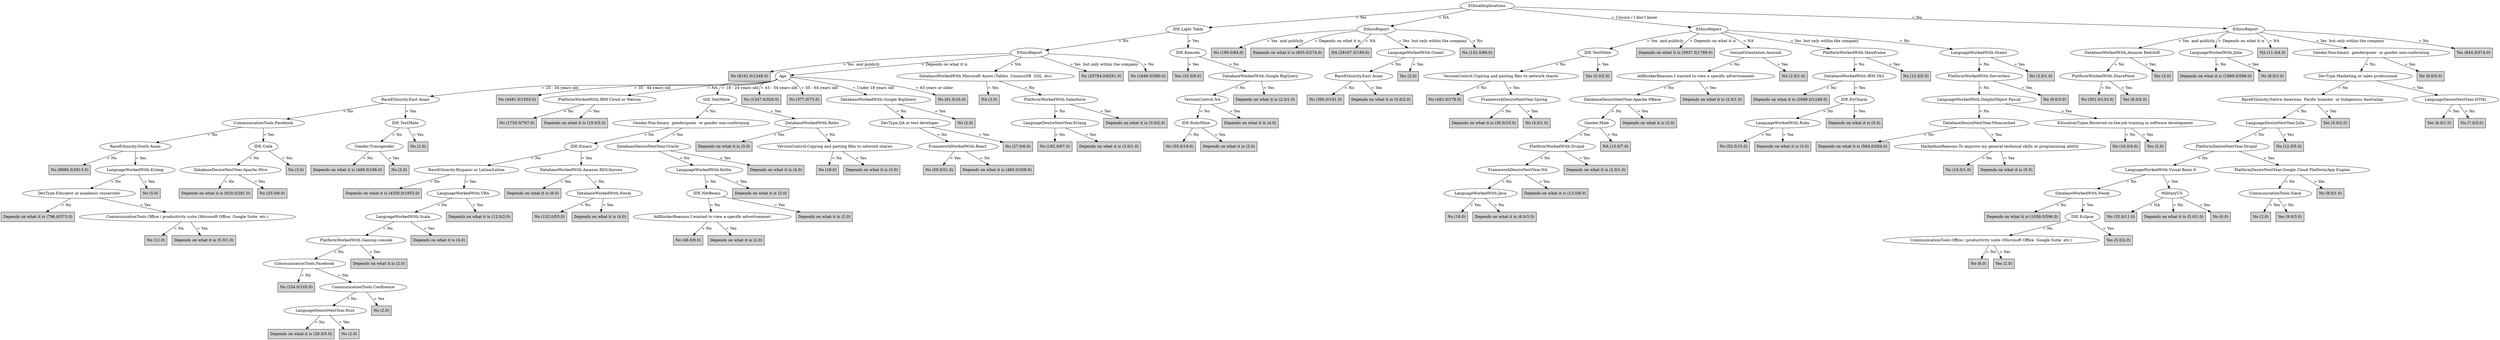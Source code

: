 digraph J48Tree {
N0 [label="EthicalImplications" ]
N0->N1 [label="= Yes"]
N1 [label="IDE.Light Table" ]
N1->N2 [label="= No"]
N2 [label="EthicsReport" ]
N2->N3 [label="= Yes  and publicly"]
N3 [label="No (8161.0/1249.0)" shape=box style=filled ]
N2->N4 [label="= Depends on what it is"]
N4 [label="Age" ]
N4->N5 [label="= 25 - 34 years old"]
N5 [label="RaceEthnicity.East Asian" ]
N5->N6 [label="= No"]
N6 [label="CommunicationTools.Facebook" ]
N6->N7 [label="= No"]
N7 [label="RaceEthnicity.South Asian" ]
N7->N8 [label="= No"]
N8 [label="No (8886.0/3913.0)" shape=box style=filled ]
N7->N9 [label="= Yes"]
N9 [label="LanguageWorkedWith.Erlang" ]
N9->N10 [label="= No"]
N10 [label="DevType.Educator or academic researcher" ]
N10->N11 [label="= No"]
N11 [label="Depends on what it is (796.0/373.0)" shape=box style=filled ]
N10->N12 [label="= Yes"]
N12 [label="CommunicationTools.Office / productivity suite (Microsoft Office  Google Suite  etc.)" ]
N12->N13 [label="= No"]
N13 [label="No (12.0)" shape=box style=filled ]
N12->N14 [label="= Yes"]
N14 [label="Depends on what it is (5.0/1.0)" shape=box style=filled ]
N9->N15 [label="= Yes"]
N15 [label="No (5.0)" shape=box style=filled ]
N6->N16 [label="= Yes"]
N16 [label="IDE.Coda" ]
N16->N17 [label="= No"]
N17 [label="DatabaseDesireNextYear.Apache Hive" ]
N17->N18 [label="= No"]
N18 [label="Depends on what it is (620.0/281.0)" shape=box style=filled ]
N17->N19 [label="= Yes"]
N19 [label="No (20.0/6.0)" shape=box style=filled ]
N16->N20 [label="= Yes"]
N20 [label="No (3.0)" shape=box style=filled ]
N5->N21 [label="= Yes"]
N21 [label="IDE.TextMate" ]
N21->N22 [label="= No"]
N22 [label="Gender.Transgender" ]
N22->N23 [label="= No"]
N23 [label="Depends on what it is (469.0/196.0)" shape=box style=filled ]
N22->N24 [label="= Yes"]
N24 [label="No (2.0)" shape=box style=filled ]
N21->N25 [label="= Yes"]
N25 [label="No (2.0)" shape=box style=filled ]
N4->N26 [label="= 35 - 44 years old"]
N26 [label="No (4491.0/1503.0)" shape=box style=filled ]
N4->N27 [label="= NA"]
N27 [label="PlatformWorkedWith.IBM Cloud or Watson" ]
N27->N28 [label="= No"]
N28 [label="No (1750.0/767.0)" shape=box style=filled ]
N27->N29 [label="= Yes"]
N29 [label="Depends on what it is (19.0/5.0)" shape=box style=filled ]
N4->N30 [label="= 18 - 24 years old"]
N30 [label="IDE.TextMate" ]
N30->N31 [label="= No"]
N31 [label="Gender.Non-binary  genderqueer  or gender non-conforming" ]
N31->N32 [label="= No"]
N32 [label="IDE.Emacs" ]
N32->N33 [label="= No"]
N33 [label="RaceEthnicity.Hispanic or Latino/Latina" ]
N33->N34 [label="= No"]
N34 [label="Depends on what it is (4350.0/1953.0)" shape=box style=filled ]
N33->N35 [label="= Yes"]
N35 [label="LanguageWorkedWith.VBA" ]
N35->N36 [label="= No"]
N36 [label="LanguageWorkedWith.Scala" ]
N36->N37 [label="= No"]
N37 [label="PlatformWorkedWith.Gaming console" ]
N37->N38 [label="= No"]
N38 [label="CommunicationTools.Facebook" ]
N38->N39 [label="= No"]
N39 [label="No (254.0/105.0)" shape=box style=filled ]
N38->N40 [label="= Yes"]
N40 [label="CommunicationTools.Confluence" ]
N40->N41 [label="= No"]
N41 [label="LanguageDesireNextYear.Rust" ]
N41->N42 [label="= No"]
N42 [label="Depends on what it is (26.0/5.0)" shape=box style=filled ]
N41->N43 [label="= Yes"]
N43 [label="No (2.0)" shape=box style=filled ]
N40->N44 [label="= Yes"]
N44 [label="No (2.0)" shape=box style=filled ]
N37->N45 [label="= Yes"]
N45 [label="Depends on what it is (2.0)" shape=box style=filled ]
N36->N46 [label="= Yes"]
N46 [label="Depends on what it is (4.0)" shape=box style=filled ]
N35->N47 [label="= Yes"]
N47 [label="Depends on what it is (12.0/2.0)" shape=box style=filled ]
N32->N48 [label="= Yes"]
N48 [label="DatabaseWorkedWith.Amazon RDS/Aurora" ]
N48->N49 [label="= Yes"]
N49 [label="Depends on what it is (6.0)" shape=box style=filled ]
N48->N50 [label="= No"]
N50 [label="DatabaseWorkedWith.Neo4j" ]
N50->N51 [label="= No"]
N51 [label="No (152.0/55.0)" shape=box style=filled ]
N50->N52 [label="= Yes"]
N52 [label="Depends on what it is (4.0)" shape=box style=filled ]
N31->N53 [label="= Yes"]
N53 [label="DatabaseDesireNextYear.Oracle" ]
N53->N54 [label="= No"]
N54 [label="LanguageWorkedWith.Kotlin" ]
N54->N55 [label="= No"]
N55 [label="IDE.NetBeans" ]
N55->N56 [label="= No"]
N56 [label="AdBlockerReasons.I wanted to view a specific advertisement" ]
N56->N57 [label="= No"]
N57 [label="No (48.0/9.0)" shape=box style=filled ]
N56->N58 [label="= Yes"]
N58 [label="Depends on what it is (2.0)" shape=box style=filled ]
N55->N59 [label="= Yes"]
N59 [label="Depends on what it is (2.0)" shape=box style=filled ]
N54->N60 [label="= Yes"]
N60 [label="Depends on what it is (2.0)" shape=box style=filled ]
N53->N61 [label="= Yes"]
N61 [label="Depends on what it is (4.0)" shape=box style=filled ]
N30->N62 [label="= Yes"]
N62 [label="DatabaseWorkedWith.Redis" ]
N62->N63 [label="= Yes"]
N63 [label="Depends on what it is (3.0)" shape=box style=filled ]
N62->N64 [label="= No"]
N64 [label="VersionControl.Copying and pasting files to network shares" ]
N64->N65 [label="= No"]
N65 [label="No (18.0)" shape=box style=filled ]
N64->N66 [label="= Yes"]
N66 [label="Depends on what it is (3.0)" shape=box style=filled ]
N4->N67 [label="= 45 - 54 years old"]
N67 [label="No (1347.0/329.0)" shape=box style=filled ]
N4->N68 [label="= 55 - 64 years old"]
N68 [label="No (377.0/73.0)" shape=box style=filled ]
N4->N69 [label="= Under 18 years old"]
N69 [label="DatabaseWorkedWith.Google BigQuery" ]
N69->N70 [label="= No"]
N70 [label="DevType.QA or test developer" ]
N70->N71 [label="= No"]
N71 [label="FrameworkWorkedWith.React" ]
N71->N72 [label="= Yes"]
N72 [label="No (59.0/21.0)" shape=box style=filled ]
N71->N73 [label="= No"]
N73 [label="Depends on what it is (460.0/208.0)" shape=box style=filled ]
N70->N74 [label="= Yes"]
N74 [label="No (27.0/6.0)" shape=box style=filled ]
N69->N75 [label="= Yes"]
N75 [label="No (2.0)" shape=box style=filled ]
N4->N76 [label="= 65 years or older"]
N76 [label="No (61.0/16.0)" shape=box style=filled ]
N2->N77 [label="= NA"]
N77 [label="DatabaseWorkedWith.Microsoft Azure (Tables  CosmosDB  SQL  etc)" ]
N77->N78 [label="= Yes"]
N78 [label="NA (3.0)" shape=box style=filled ]
N77->N79 [label="= No"]
N79 [label="PlatformWorkedWith.Salesforce" ]
N79->N80 [label="= No"]
N80 [label="LanguageDesireNextYear.Erlang" ]
N80->N81 [label="= No"]
N81 [label="No (182.0/67.0)" shape=box style=filled ]
N80->N82 [label="= Yes"]
N82 [label="Depends on what it is (3.0/1.0)" shape=box style=filled ]
N79->N83 [label="= Yes"]
N83 [label="Depends on what it is (3.0/2.0)" shape=box style=filled ]
N2->N84 [label="= Yes  but only within the company"]
N84 [label="No (20794.0/6291.0)" shape=box style=filled ]
N2->N85 [label="= No"]
N85 [label="No (1649.0/580.0)" shape=box style=filled ]
N1->N86 [label="= Yes"]
N86 [label="IDE.Komodo" ]
N86->N87 [label="= Yes"]
N87 [label="Yes (33.0/9.0)" shape=box style=filled ]
N86->N88 [label="= No"]
N88 [label="DatabaseWorkedWith.Google BigQuery" ]
N88->N89 [label="= No"]
N89 [label="VersionControl.NA" ]
N89->N90 [label="= No"]
N90 [label="IDE.RubyMine" ]
N90->N91 [label="= No"]
N91 [label="No (55.0/18.0)" shape=box style=filled ]
N90->N92 [label="= Yes"]
N92 [label="Depends on what it is (2.0)" shape=box style=filled ]
N89->N93 [label="= Yes"]
N93 [label="Depends on what it is (4.0)" shape=box style=filled ]
N88->N94 [label="= Yes"]
N94 [label="Depends on what it is (2.0/1.0)" shape=box style=filled ]
N0->N95 [label="= NA"]
N95 [label="EthicsReport" ]
N95->N96 [label="= Yes  and publicly"]
N96 [label="No (180.0/84.0)" shape=box style=filled ]
N95->N97 [label="= Depends on what it is"]
N97 [label="Depends on what it is (655.0/274.0)" shape=box style=filled ]
N95->N98 [label="= NA"]
N98 [label="NA (28167.0/189.0)" shape=box style=filled ]
N95->N99 [label="= Yes  but only within the company"]
N99 [label="LanguageWorkedWith.Ocaml" ]
N99->N100 [label="= No"]
N100 [label="RaceEthnicity.East Asian" ]
N100->N101 [label="= No"]
N101 [label="No (395.0/161.0)" shape=box style=filled ]
N100->N102 [label="= Yes"]
N102 [label="Depends on what it is (5.0/2.0)" shape=box style=filled ]
N99->N103 [label="= Yes"]
N103 [label="Yes (2.0)" shape=box style=filled ]
N95->N104 [label="= No"]
N104 [label="No (142.0/66.0)" shape=box style=filled ]
N0->N105 [label="= Unsure / I don\'t know"]
N105 [label="EthicsReport" ]
N105->N106 [label="= Yes  and publicly"]
N106 [label="IDE.TextMate" ]
N106->N107 [label="= No"]
N107 [label="VersionControl.Copying and pasting files to network shares" ]
N107->N108 [label="= No"]
N108 [label="No (482.0/178.0)" shape=box style=filled ]
N107->N109 [label="= Yes"]
N109 [label="FrameworkDesireNextYear.Spring" ]
N109->N110 [label="= No"]
N110 [label="Depends on what it is (30.0/10.0)" shape=box style=filled ]
N109->N111 [label="= Yes"]
N111 [label="No (4.0/1.0)" shape=box style=filled ]
N106->N112 [label="= Yes"]
N112 [label="Yes (5.0/2.0)" shape=box style=filled ]
N105->N113 [label="= Depends on what it is"]
N113 [label="Depends on what it is (5937.0/1789.0)" shape=box style=filled ]
N105->N114 [label="= NA"]
N114 [label="SexualOrientation.Asexual" ]
N114->N115 [label="= No"]
N115 [label="AdBlockerReasons.I wanted to view a specific advertisement" ]
N115->N116 [label="= No"]
N116 [label="DatabaseDesireNextYear.Apache HBase" ]
N116->N117 [label="= No"]
N117 [label="Gender.Male" ]
N117->N118 [label="= Yes"]
N118 [label="PlatformWorkedWith.Drupal" ]
N118->N119 [label="= No"]
N119 [label="FrameworkDesireNextYear.NA" ]
N119->N120 [label="= No"]
N120 [label="LanguageWorkedWith.Java" ]
N120->N121 [label="= Yes"]
N121 [label="No (18.0)" shape=box style=filled ]
N120->N122 [label="= No"]
N122 [label="Depends on what it is (6.0/3.0)" shape=box style=filled ]
N119->N123 [label="= Yes"]
N123 [label="Depends on what it is (13.0/8.0)" shape=box style=filled ]
N118->N124 [label="= Yes"]
N124 [label="Depends on what it is (2.0/1.0)" shape=box style=filled ]
N117->N125 [label="= No"]
N125 [label="NA (15.0/7.0)" shape=box style=filled ]
N116->N126 [label="= Yes"]
N126 [label="Depends on what it is (2.0)" shape=box style=filled ]
N115->N127 [label="= Yes"]
N127 [label="Depends on what it is (2.0/1.0)" shape=box style=filled ]
N114->N128 [label="= Yes"]
N128 [label="NA (2.0/1.0)" shape=box style=filled ]
N105->N129 [label="= Yes  but only within the company"]
N129 [label="PlatformWorkedWith.Mainframe" ]
N129->N130 [label="= No"]
N130 [label="DatabaseWorkedWith.IBM Db2" ]
N130->N131 [label="= No"]
N131 [label="Depends on what it is (2688.0/1248.0)" shape=box style=filled ]
N130->N132 [label="= Yes"]
N132 [label="IDE.PyCharm" ]
N132->N133 [label="= No"]
N133 [label="LanguageWorkedWith.Ruby" ]
N133->N134 [label="= No"]
N134 [label="No (52.0/15.0)" shape=box style=filled ]
N133->N135 [label="= Yes"]
N135 [label="Depends on what it is (3.0)" shape=box style=filled ]
N132->N136 [label="= Yes"]
N136 [label="Depends on what it is (5.0)" shape=box style=filled ]
N129->N137 [label="= Yes"]
N137 [label="No (12.0/5.0)" shape=box style=filled ]
N105->N138 [label="= No"]
N138 [label="LanguageWorkedWith.Ocaml" ]
N138->N139 [label="= No"]
N139 [label="PlatformWorkedWith.Serverless" ]
N139->N140 [label="= No"]
N140 [label="LanguageWorkedWith.Delphi/Object Pascal" ]
N140->N141 [label="= No"]
N141 [label="DatabaseDesireNextYear.Memcached" ]
N141->N142 [label="= No"]
N142 [label="Depends on what it is (564.0/284.0)" shape=box style=filled ]
N141->N143 [label="= Yes"]
N143 [label="HackathonReasons.To improve my general technical skills or programming ability" ]
N143->N144 [label="= No"]
N144 [label="No (16.0/1.0)" shape=box style=filled ]
N143->N145 [label="= Yes"]
N145 [label="Depends on what it is (5.0)" shape=box style=filled ]
N140->N146 [label="= Yes"]
N146 [label="EducationTypes.Received on-the-job training in software development" ]
N146->N147 [label="= No"]
N147 [label="No (16.0/4.0)" shape=box style=filled ]
N146->N148 [label="= Yes"]
N148 [label="Yes (2.0)" shape=box style=filled ]
N139->N149 [label="= Yes"]
N149 [label="No (9.0/3.0)" shape=box style=filled ]
N138->N150 [label="= Yes"]
N150 [label="No (3.0/1.0)" shape=box style=filled ]
N0->N151 [label="= No"]
N151 [label="EthicsReport" ]
N151->N152 [label="= Yes  and publicly"]
N152 [label="DatabaseWorkedWith.Amazon Redshift" ]
N152->N153 [label="= No"]
N153 [label="PlatformWorkedWith.SharePoint" ]
N153->N154 [label="= No"]
N154 [label="No (301.0/133.0)" shape=box style=filled ]
N153->N155 [label="= Yes"]
N155 [label="Yes (8.0/2.0)" shape=box style=filled ]
N152->N156 [label="= Yes"]
N156 [label="Yes (3.0)" shape=box style=filled ]
N151->N157 [label="= Depends on what it is"]
N157 [label="LanguageWorkedWith.Julia" ]
N157->N158 [label="= No"]
N158 [label="Depends on what it is (1869.0/588.0)" shape=box style=filled ]
N157->N159 [label="= Yes"]
N159 [label="No (8.0/3.0)" shape=box style=filled ]
N151->N160 [label="= NA"]
N160 [label="NA (11.0/4.0)" shape=box style=filled ]
N151->N161 [label="= Yes  but only within the company"]
N161 [label="Gender.Non-binary  genderqueer  or gender non-conforming" ]
N161->N162 [label="= No"]
N162 [label="DevType.Marketing or sales professional" ]
N162->N163 [label="= No"]
N163 [label="RaceEthnicity.Native American  Pacific Islander  or Indigenous Australian" ]
N163->N164 [label="= No"]
N164 [label="LanguageDesireNextYear.Julia" ]
N164->N165 [label="= No"]
N165 [label="PlatformDesireNextYear.Drupal" ]
N165->N166 [label="= No"]
N166 [label="LanguageWorkedWith.Visual Basic 6" ]
N166->N167 [label="= No"]
N167 [label="DatabaseWorkedWith.Neo4j" ]
N167->N168 [label="= No"]
N168 [label="Depends on what it is (1059.0/596.0)" shape=box style=filled ]
N167->N169 [label="= Yes"]
N169 [label="IDE.Eclipse" ]
N169->N170 [label="= No"]
N170 [label="CommunicationTools.Office / productivity suite (Microsoft Office  Google Suite  etc.)" ]
N170->N171 [label="= No"]
N171 [label="No (8.0)" shape=box style=filled ]
N170->N172 [label="= Yes"]
N172 [label="Yes (2.0)" shape=box style=filled ]
N169->N173 [label="= Yes"]
N173 [label="Yes (5.0/2.0)" shape=box style=filled ]
N166->N174 [label="= Yes"]
N174 [label="MilitaryUS" ]
N174->N175 [label="= NA"]
N175 [label="No (33.0/11.0)" shape=box style=filled ]
N174->N176 [label="= No"]
N176 [label="Depends on what it is (5.0/1.0)" shape=box style=filled ]
N174->N177 [label="= Yes"]
N177 [label="No (0.0)" shape=box style=filled ]
N165->N178 [label="= Yes"]
N178 [label="PlatformDesireNextYear.Google Cloud Platform/App Engine" ]
N178->N179 [label="= No"]
N179 [label="CommunicationTools.Slack" ]
N179->N180 [label="= Yes"]
N180 [label="No (2.0)" shape=box style=filled ]
N179->N181 [label="= No"]
N181 [label="Yes (9.0/3.0)" shape=box style=filled ]
N178->N182 [label="= Yes"]
N182 [label="No (8.0/1.0)" shape=box style=filled ]
N164->N183 [label="= Yes"]
N183 [label="No (12.0/5.0)" shape=box style=filled ]
N163->N184 [label="= Yes"]
N184 [label="Yes (5.0/2.0)" shape=box style=filled ]
N162->N185 [label="= Yes"]
N185 [label="LanguageDesireNextYear.HTML" ]
N185->N186 [label="= Yes"]
N186 [label="Yes (8.0/1.0)" shape=box style=filled ]
N185->N187 [label="= No"]
N187 [label="No (7.0/3.0)" shape=box style=filled ]
N161->N188 [label="= Yes"]
N188 [label="No (9.0/5.0)" shape=box style=filled ]
N151->N189 [label="= No"]
N189 [label="Yes (844.0/374.0)" shape=box style=filled ]
}

